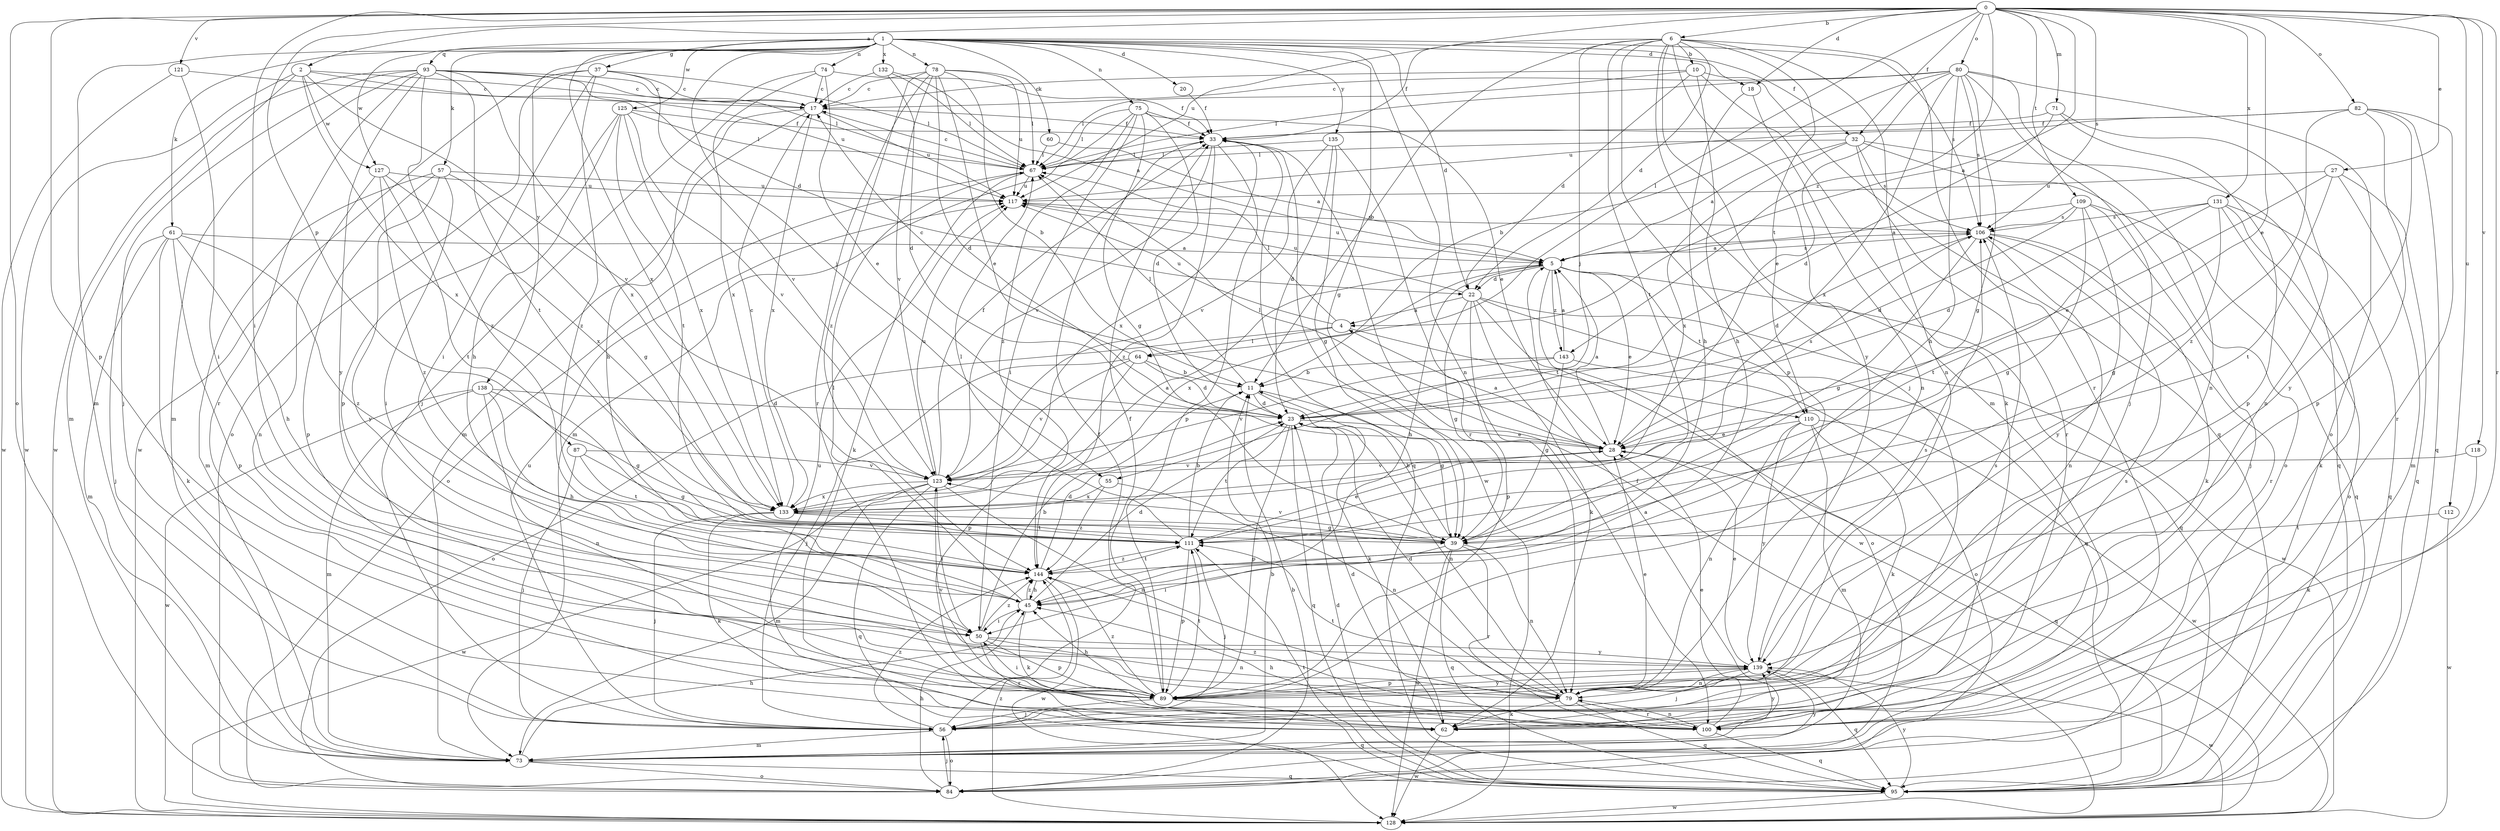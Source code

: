 strict digraph  {
0;
1;
2;
4;
5;
6;
10;
11;
17;
18;
20;
22;
23;
27;
28;
32;
33;
37;
39;
45;
50;
55;
56;
57;
60;
61;
62;
64;
67;
71;
73;
74;
75;
78;
79;
80;
82;
84;
87;
89;
93;
95;
100;
106;
109;
110;
111;
112;
117;
118;
121;
123;
125;
127;
128;
131;
132;
133;
135;
138;
139;
143;
144;
0 -> 2  [label=a];
0 -> 4  [label=a];
0 -> 6  [label=b];
0 -> 18  [label=d];
0 -> 27  [label=e];
0 -> 28  [label=e];
0 -> 32  [label=f];
0 -> 50  [label=i];
0 -> 64  [label=l];
0 -> 71  [label=m];
0 -> 80  [label=o];
0 -> 82  [label=o];
0 -> 84  [label=o];
0 -> 87  [label=p];
0 -> 89  [label=p];
0 -> 100  [label=r];
0 -> 106  [label=s];
0 -> 109  [label=t];
0 -> 112  [label=u];
0 -> 117  [label=u];
0 -> 118  [label=v];
0 -> 121  [label=v];
0 -> 131  [label=x];
0 -> 143  [label=z];
1 -> 18  [label=d];
1 -> 20  [label=d];
1 -> 22  [label=d];
1 -> 32  [label=f];
1 -> 37  [label=g];
1 -> 39  [label=g];
1 -> 55  [label=j];
1 -> 57  [label=k];
1 -> 60  [label=k];
1 -> 61  [label=k];
1 -> 73  [label=m];
1 -> 74  [label=n];
1 -> 75  [label=n];
1 -> 78  [label=n];
1 -> 79  [label=n];
1 -> 93  [label=q];
1 -> 106  [label=s];
1 -> 125  [label=w];
1 -> 127  [label=w];
1 -> 132  [label=x];
1 -> 133  [label=x];
1 -> 135  [label=y];
1 -> 138  [label=y];
2 -> 17  [label=c];
2 -> 22  [label=d];
2 -> 73  [label=m];
2 -> 123  [label=v];
2 -> 127  [label=w];
2 -> 128  [label=w];
2 -> 133  [label=x];
4 -> 64  [label=l];
4 -> 67  [label=l];
4 -> 84  [label=o];
4 -> 110  [label=t];
4 -> 117  [label=u];
5 -> 22  [label=d];
5 -> 28  [label=e];
5 -> 45  [label=h];
5 -> 95  [label=q];
5 -> 106  [label=s];
5 -> 110  [label=t];
5 -> 117  [label=u];
5 -> 128  [label=w];
5 -> 133  [label=x];
5 -> 143  [label=z];
6 -> 10  [label=b];
6 -> 11  [label=b];
6 -> 22  [label=d];
6 -> 33  [label=f];
6 -> 55  [label=j];
6 -> 56  [label=j];
6 -> 73  [label=m];
6 -> 79  [label=n];
6 -> 89  [label=p];
6 -> 100  [label=r];
6 -> 110  [label=t];
6 -> 111  [label=t];
6 -> 139  [label=y];
10 -> 17  [label=c];
10 -> 22  [label=d];
10 -> 45  [label=h];
10 -> 62  [label=k];
10 -> 67  [label=l];
10 -> 95  [label=q];
11 -> 23  [label=d];
11 -> 39  [label=g];
11 -> 62  [label=k];
11 -> 67  [label=l];
17 -> 33  [label=f];
17 -> 45  [label=h];
17 -> 73  [label=m];
17 -> 117  [label=u];
17 -> 133  [label=x];
18 -> 45  [label=h];
18 -> 79  [label=n];
20 -> 33  [label=f];
22 -> 4  [label=a];
22 -> 39  [label=g];
22 -> 62  [label=k];
22 -> 84  [label=o];
22 -> 89  [label=p];
22 -> 95  [label=q];
22 -> 117  [label=u];
22 -> 128  [label=w];
23 -> 28  [label=e];
23 -> 79  [label=n];
23 -> 89  [label=p];
23 -> 95  [label=q];
23 -> 111  [label=t];
27 -> 28  [label=e];
27 -> 73  [label=m];
27 -> 95  [label=q];
27 -> 111  [label=t];
27 -> 117  [label=u];
28 -> 4  [label=a];
28 -> 5  [label=a];
28 -> 67  [label=l];
28 -> 95  [label=q];
28 -> 106  [label=s];
28 -> 123  [label=v];
32 -> 5  [label=a];
32 -> 67  [label=l];
32 -> 84  [label=o];
32 -> 95  [label=q];
32 -> 100  [label=r];
32 -> 106  [label=s];
32 -> 133  [label=x];
33 -> 67  [label=l];
33 -> 89  [label=p];
33 -> 95  [label=q];
33 -> 123  [label=v];
33 -> 128  [label=w];
33 -> 133  [label=x];
33 -> 144  [label=z];
37 -> 17  [label=c];
37 -> 50  [label=i];
37 -> 67  [label=l];
37 -> 84  [label=o];
37 -> 123  [label=v];
37 -> 128  [label=w];
37 -> 144  [label=z];
39 -> 11  [label=b];
39 -> 50  [label=i];
39 -> 79  [label=n];
39 -> 95  [label=q];
39 -> 100  [label=r];
39 -> 123  [label=v];
39 -> 128  [label=w];
45 -> 23  [label=d];
45 -> 50  [label=i];
45 -> 62  [label=k];
45 -> 67  [label=l];
45 -> 144  [label=z];
50 -> 11  [label=b];
50 -> 79  [label=n];
50 -> 89  [label=p];
50 -> 100  [label=r];
50 -> 139  [label=y];
50 -> 144  [label=z];
55 -> 79  [label=n];
55 -> 133  [label=x];
55 -> 144  [label=z];
56 -> 33  [label=f];
56 -> 73  [label=m];
56 -> 84  [label=o];
56 -> 106  [label=s];
56 -> 117  [label=u];
56 -> 144  [label=z];
57 -> 39  [label=g];
57 -> 50  [label=i];
57 -> 73  [label=m];
57 -> 89  [label=p];
57 -> 117  [label=u];
57 -> 139  [label=y];
60 -> 5  [label=a];
60 -> 67  [label=l];
61 -> 5  [label=a];
61 -> 45  [label=h];
61 -> 56  [label=j];
61 -> 62  [label=k];
61 -> 73  [label=m];
61 -> 89  [label=p];
61 -> 144  [label=z];
62 -> 23  [label=d];
62 -> 117  [label=u];
62 -> 128  [label=w];
64 -> 11  [label=b];
64 -> 17  [label=c];
64 -> 23  [label=d];
64 -> 56  [label=j];
64 -> 89  [label=p];
64 -> 123  [label=v];
67 -> 17  [label=c];
67 -> 62  [label=k];
67 -> 84  [label=o];
67 -> 117  [label=u];
71 -> 23  [label=d];
71 -> 33  [label=f];
71 -> 79  [label=n];
71 -> 89  [label=p];
73 -> 5  [label=a];
73 -> 11  [label=b];
73 -> 45  [label=h];
73 -> 84  [label=o];
73 -> 95  [label=q];
73 -> 139  [label=y];
74 -> 17  [label=c];
74 -> 28  [label=e];
74 -> 33  [label=f];
74 -> 56  [label=j];
74 -> 133  [label=x];
75 -> 23  [label=d];
75 -> 28  [label=e];
75 -> 33  [label=f];
75 -> 39  [label=g];
75 -> 50  [label=i];
75 -> 67  [label=l];
75 -> 73  [label=m];
75 -> 144  [label=z];
78 -> 11  [label=b];
78 -> 17  [label=c];
78 -> 23  [label=d];
78 -> 28  [label=e];
78 -> 67  [label=l];
78 -> 100  [label=r];
78 -> 117  [label=u];
78 -> 123  [label=v];
78 -> 144  [label=z];
79 -> 23  [label=d];
79 -> 28  [label=e];
79 -> 62  [label=k];
79 -> 95  [label=q];
79 -> 100  [label=r];
79 -> 111  [label=t];
80 -> 11  [label=b];
80 -> 17  [label=c];
80 -> 28  [label=e];
80 -> 39  [label=g];
80 -> 45  [label=h];
80 -> 56  [label=j];
80 -> 67  [label=l];
80 -> 79  [label=n];
80 -> 84  [label=o];
80 -> 106  [label=s];
80 -> 133  [label=x];
82 -> 33  [label=f];
82 -> 89  [label=p];
82 -> 95  [label=q];
82 -> 100  [label=r];
82 -> 117  [label=u];
82 -> 139  [label=y];
82 -> 144  [label=z];
84 -> 11  [label=b];
84 -> 45  [label=h];
84 -> 56  [label=j];
87 -> 39  [label=g];
87 -> 56  [label=j];
87 -> 111  [label=t];
87 -> 123  [label=v];
89 -> 33  [label=f];
89 -> 45  [label=h];
89 -> 50  [label=i];
89 -> 56  [label=j];
89 -> 95  [label=q];
89 -> 106  [label=s];
89 -> 111  [label=t];
89 -> 123  [label=v];
89 -> 139  [label=y];
89 -> 144  [label=z];
93 -> 17  [label=c];
93 -> 56  [label=j];
93 -> 67  [label=l];
93 -> 73  [label=m];
93 -> 100  [label=r];
93 -> 111  [label=t];
93 -> 117  [label=u];
93 -> 128  [label=w];
93 -> 133  [label=x];
93 -> 139  [label=y];
93 -> 144  [label=z];
95 -> 23  [label=d];
95 -> 111  [label=t];
95 -> 128  [label=w];
95 -> 139  [label=y];
100 -> 28  [label=e];
100 -> 45  [label=h];
100 -> 79  [label=n];
100 -> 95  [label=q];
100 -> 139  [label=y];
100 -> 144  [label=z];
106 -> 5  [label=a];
106 -> 23  [label=d];
106 -> 39  [label=g];
106 -> 62  [label=k];
106 -> 79  [label=n];
106 -> 100  [label=r];
109 -> 5  [label=a];
109 -> 23  [label=d];
109 -> 39  [label=g];
109 -> 56  [label=j];
109 -> 95  [label=q];
109 -> 106  [label=s];
109 -> 139  [label=y];
110 -> 28  [label=e];
110 -> 62  [label=k];
110 -> 73  [label=m];
110 -> 79  [label=n];
110 -> 128  [label=w];
110 -> 139  [label=y];
111 -> 11  [label=b];
111 -> 28  [label=e];
111 -> 56  [label=j];
111 -> 67  [label=l];
111 -> 89  [label=p];
111 -> 144  [label=z];
112 -> 111  [label=t];
112 -> 128  [label=w];
117 -> 106  [label=s];
118 -> 62  [label=k];
118 -> 123  [label=v];
121 -> 17  [label=c];
121 -> 50  [label=i];
121 -> 128  [label=w];
123 -> 33  [label=f];
123 -> 50  [label=i];
123 -> 73  [label=m];
123 -> 79  [label=n];
123 -> 95  [label=q];
123 -> 117  [label=u];
123 -> 128  [label=w];
123 -> 133  [label=x];
125 -> 33  [label=f];
125 -> 45  [label=h];
125 -> 67  [label=l];
125 -> 89  [label=p];
125 -> 111  [label=t];
125 -> 123  [label=v];
125 -> 133  [label=x];
127 -> 79  [label=n];
127 -> 111  [label=t];
127 -> 117  [label=u];
127 -> 133  [label=x];
127 -> 144  [label=z];
128 -> 33  [label=f];
128 -> 144  [label=z];
131 -> 23  [label=d];
131 -> 39  [label=g];
131 -> 62  [label=k];
131 -> 84  [label=o];
131 -> 95  [label=q];
131 -> 106  [label=s];
131 -> 111  [label=t];
132 -> 5  [label=a];
132 -> 17  [label=c];
132 -> 23  [label=d];
132 -> 67  [label=l];
133 -> 5  [label=a];
133 -> 17  [label=c];
133 -> 39  [label=g];
133 -> 56  [label=j];
133 -> 62  [label=k];
133 -> 111  [label=t];
135 -> 23  [label=d];
135 -> 39  [label=g];
135 -> 67  [label=l];
135 -> 100  [label=r];
135 -> 123  [label=v];
138 -> 23  [label=d];
138 -> 39  [label=g];
138 -> 45  [label=h];
138 -> 73  [label=m];
138 -> 79  [label=n];
138 -> 128  [label=w];
139 -> 28  [label=e];
139 -> 56  [label=j];
139 -> 79  [label=n];
139 -> 89  [label=p];
139 -> 95  [label=q];
139 -> 106  [label=s];
139 -> 128  [label=w];
143 -> 5  [label=a];
143 -> 11  [label=b];
143 -> 39  [label=g];
143 -> 84  [label=o];
143 -> 123  [label=v];
144 -> 23  [label=d];
144 -> 45  [label=h];
144 -> 111  [label=t];
144 -> 128  [label=w];
}

